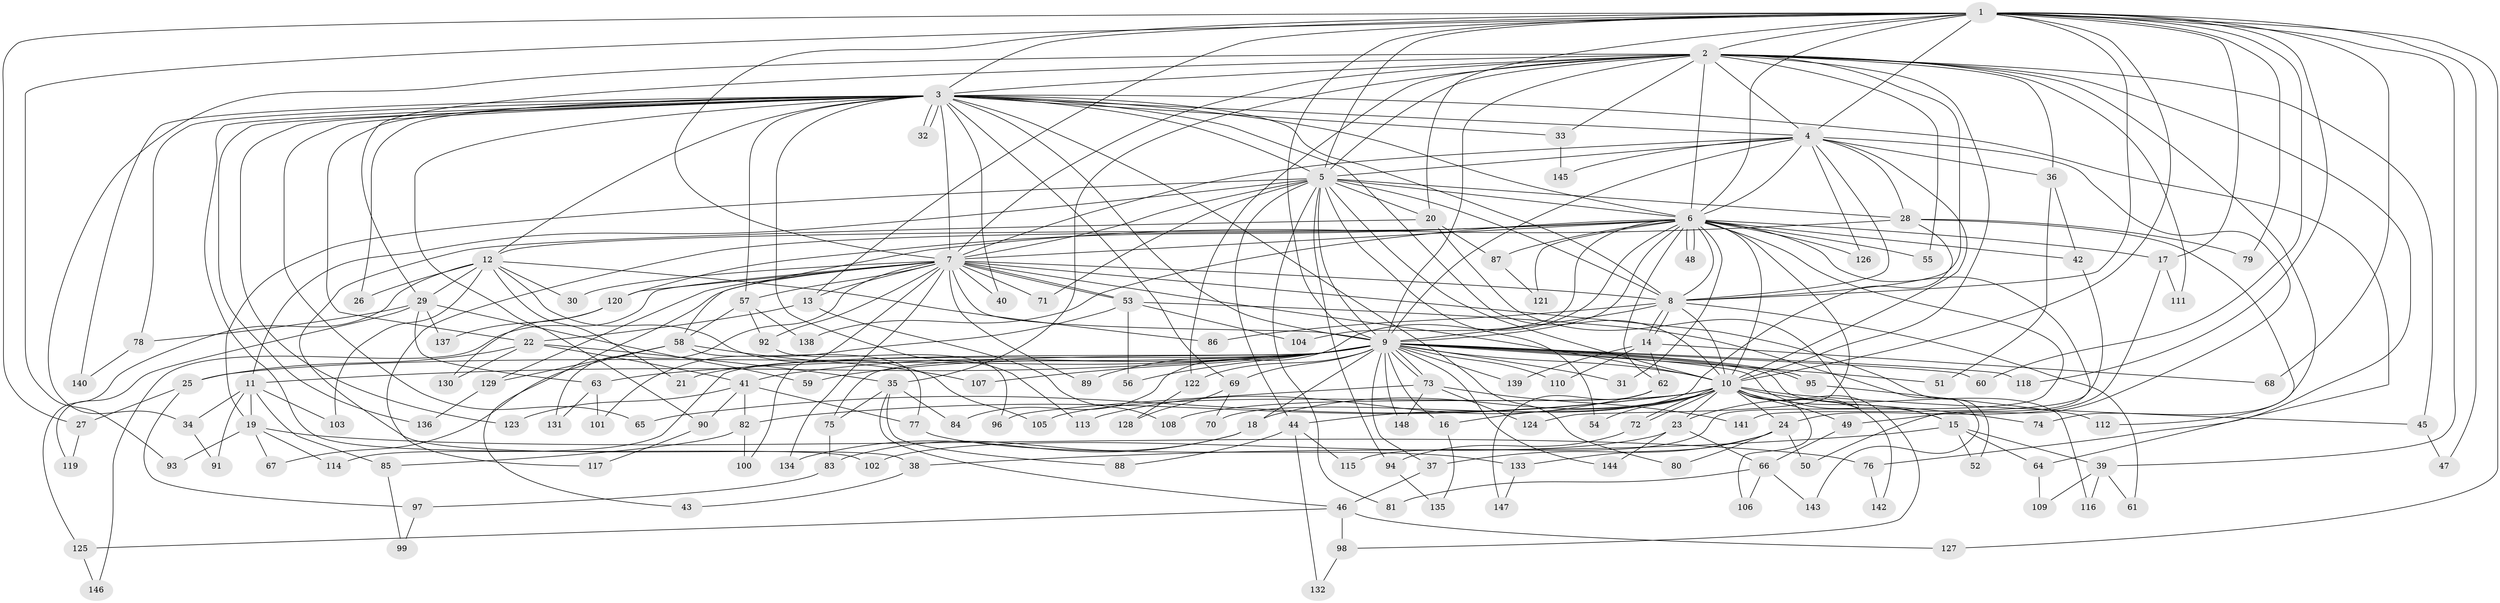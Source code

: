 // Generated by graph-tools (version 1.1) at 2025/11/02/27/25 16:11:06]
// undirected, 148 vertices, 321 edges
graph export_dot {
graph [start="1"]
  node [color=gray90,style=filled];
  1;
  2;
  3;
  4;
  5;
  6;
  7;
  8;
  9;
  10;
  11;
  12;
  13;
  14;
  15;
  16;
  17;
  18;
  19;
  20;
  21;
  22;
  23;
  24;
  25;
  26;
  27;
  28;
  29;
  30;
  31;
  32;
  33;
  34;
  35;
  36;
  37;
  38;
  39;
  40;
  41;
  42;
  43;
  44;
  45;
  46;
  47;
  48;
  49;
  50;
  51;
  52;
  53;
  54;
  55;
  56;
  57;
  58;
  59;
  60;
  61;
  62;
  63;
  64;
  65;
  66;
  67;
  68;
  69;
  70;
  71;
  72;
  73;
  74;
  75;
  76;
  77;
  78;
  79;
  80;
  81;
  82;
  83;
  84;
  85;
  86;
  87;
  88;
  89;
  90;
  91;
  92;
  93;
  94;
  95;
  96;
  97;
  98;
  99;
  100;
  101;
  102;
  103;
  104;
  105;
  106;
  107;
  108;
  109;
  110;
  111;
  112;
  113;
  114;
  115;
  116;
  117;
  118;
  119;
  120;
  121;
  122;
  123;
  124;
  125;
  126;
  127;
  128;
  129;
  130;
  131;
  132;
  133;
  134;
  135;
  136;
  137;
  138;
  139;
  140;
  141;
  142;
  143;
  144;
  145;
  146;
  147;
  148;
  1 -- 2;
  1 -- 3;
  1 -- 4;
  1 -- 5;
  1 -- 6;
  1 -- 7;
  1 -- 8;
  1 -- 9;
  1 -- 10;
  1 -- 13;
  1 -- 17;
  1 -- 20;
  1 -- 27;
  1 -- 39;
  1 -- 47;
  1 -- 60;
  1 -- 68;
  1 -- 79;
  1 -- 93;
  1 -- 118;
  1 -- 127;
  2 -- 3;
  2 -- 4;
  2 -- 5;
  2 -- 6;
  2 -- 7;
  2 -- 8;
  2 -- 9;
  2 -- 10;
  2 -- 29;
  2 -- 33;
  2 -- 34;
  2 -- 35;
  2 -- 36;
  2 -- 45;
  2 -- 55;
  2 -- 74;
  2 -- 76;
  2 -- 111;
  2 -- 122;
  3 -- 4;
  3 -- 5;
  3 -- 6;
  3 -- 7;
  3 -- 8;
  3 -- 9;
  3 -- 10;
  3 -- 12;
  3 -- 22;
  3 -- 26;
  3 -- 32;
  3 -- 32;
  3 -- 33;
  3 -- 40;
  3 -- 57;
  3 -- 64;
  3 -- 65;
  3 -- 69;
  3 -- 78;
  3 -- 80;
  3 -- 90;
  3 -- 102;
  3 -- 113;
  3 -- 123;
  3 -- 136;
  3 -- 140;
  4 -- 5;
  4 -- 6;
  4 -- 7;
  4 -- 8;
  4 -- 9;
  4 -- 10;
  4 -- 28;
  4 -- 36;
  4 -- 49;
  4 -- 126;
  4 -- 145;
  5 -- 6;
  5 -- 7;
  5 -- 8;
  5 -- 9;
  5 -- 10;
  5 -- 11;
  5 -- 19;
  5 -- 20;
  5 -- 28;
  5 -- 44;
  5 -- 54;
  5 -- 71;
  5 -- 81;
  5 -- 94;
  6 -- 7;
  6 -- 8;
  6 -- 9;
  6 -- 10;
  6 -- 12;
  6 -- 17;
  6 -- 31;
  6 -- 42;
  6 -- 48;
  6 -- 48;
  6 -- 50;
  6 -- 55;
  6 -- 62;
  6 -- 84;
  6 -- 87;
  6 -- 104;
  6 -- 115;
  6 -- 117;
  6 -- 120;
  6 -- 121;
  6 -- 124;
  6 -- 126;
  6 -- 138;
  7 -- 8;
  7 -- 9;
  7 -- 10;
  7 -- 13;
  7 -- 30;
  7 -- 40;
  7 -- 43;
  7 -- 52;
  7 -- 53;
  7 -- 53;
  7 -- 57;
  7 -- 71;
  7 -- 89;
  7 -- 92;
  7 -- 100;
  7 -- 120;
  7 -- 129;
  7 -- 131;
  7 -- 134;
  7 -- 146;
  8 -- 9;
  8 -- 10;
  8 -- 14;
  8 -- 14;
  8 -- 61;
  8 -- 86;
  9 -- 10;
  9 -- 11;
  9 -- 15;
  9 -- 16;
  9 -- 18;
  9 -- 21;
  9 -- 25;
  9 -- 31;
  9 -- 37;
  9 -- 41;
  9 -- 51;
  9 -- 56;
  9 -- 59;
  9 -- 60;
  9 -- 63;
  9 -- 69;
  9 -- 73;
  9 -- 73;
  9 -- 75;
  9 -- 89;
  9 -- 95;
  9 -- 95;
  9 -- 107;
  9 -- 110;
  9 -- 114;
  9 -- 116;
  9 -- 118;
  9 -- 122;
  9 -- 139;
  9 -- 144;
  9 -- 148;
  10 -- 15;
  10 -- 16;
  10 -- 18;
  10 -- 23;
  10 -- 24;
  10 -- 44;
  10 -- 45;
  10 -- 49;
  10 -- 54;
  10 -- 65;
  10 -- 72;
  10 -- 72;
  10 -- 74;
  10 -- 82;
  10 -- 98;
  10 -- 105;
  10 -- 106;
  10 -- 108;
  10 -- 142;
  11 -- 19;
  11 -- 34;
  11 -- 85;
  11 -- 91;
  11 -- 103;
  12 -- 21;
  12 -- 26;
  12 -- 29;
  12 -- 30;
  12 -- 86;
  12 -- 103;
  12 -- 105;
  12 -- 125;
  13 -- 22;
  13 -- 108;
  14 -- 62;
  14 -- 68;
  14 -- 110;
  14 -- 139;
  15 -- 38;
  15 -- 39;
  15 -- 52;
  15 -- 64;
  16 -- 135;
  17 -- 24;
  17 -- 111;
  18 -- 83;
  18 -- 134;
  19 -- 67;
  19 -- 76;
  19 -- 93;
  19 -- 114;
  20 -- 23;
  20 -- 38;
  20 -- 87;
  22 -- 25;
  22 -- 35;
  22 -- 41;
  22 -- 130;
  23 -- 66;
  23 -- 102;
  23 -- 144;
  24 -- 37;
  24 -- 50;
  24 -- 80;
  24 -- 133;
  25 -- 27;
  25 -- 97;
  27 -- 119;
  28 -- 58;
  28 -- 70;
  28 -- 79;
  28 -- 112;
  29 -- 59;
  29 -- 63;
  29 -- 78;
  29 -- 119;
  29 -- 137;
  33 -- 145;
  34 -- 91;
  35 -- 46;
  35 -- 75;
  35 -- 84;
  35 -- 88;
  36 -- 42;
  36 -- 51;
  37 -- 46;
  38 -- 43;
  39 -- 61;
  39 -- 109;
  39 -- 116;
  41 -- 77;
  41 -- 82;
  41 -- 90;
  41 -- 123;
  42 -- 141;
  44 -- 88;
  44 -- 115;
  44 -- 132;
  45 -- 47;
  46 -- 98;
  46 -- 125;
  46 -- 127;
  49 -- 66;
  53 -- 56;
  53 -- 101;
  53 -- 104;
  53 -- 143;
  57 -- 58;
  57 -- 92;
  57 -- 138;
  58 -- 67;
  58 -- 77;
  58 -- 107;
  58 -- 129;
  62 -- 113;
  62 -- 147;
  63 -- 101;
  63 -- 131;
  64 -- 109;
  66 -- 81;
  66 -- 106;
  66 -- 143;
  69 -- 70;
  69 -- 128;
  72 -- 94;
  73 -- 96;
  73 -- 124;
  73 -- 141;
  73 -- 148;
  75 -- 83;
  76 -- 142;
  77 -- 133;
  78 -- 140;
  82 -- 85;
  82 -- 100;
  83 -- 97;
  85 -- 99;
  87 -- 121;
  90 -- 117;
  92 -- 96;
  94 -- 135;
  95 -- 112;
  97 -- 99;
  98 -- 132;
  120 -- 130;
  120 -- 137;
  122 -- 128;
  125 -- 146;
  129 -- 136;
  133 -- 147;
}
